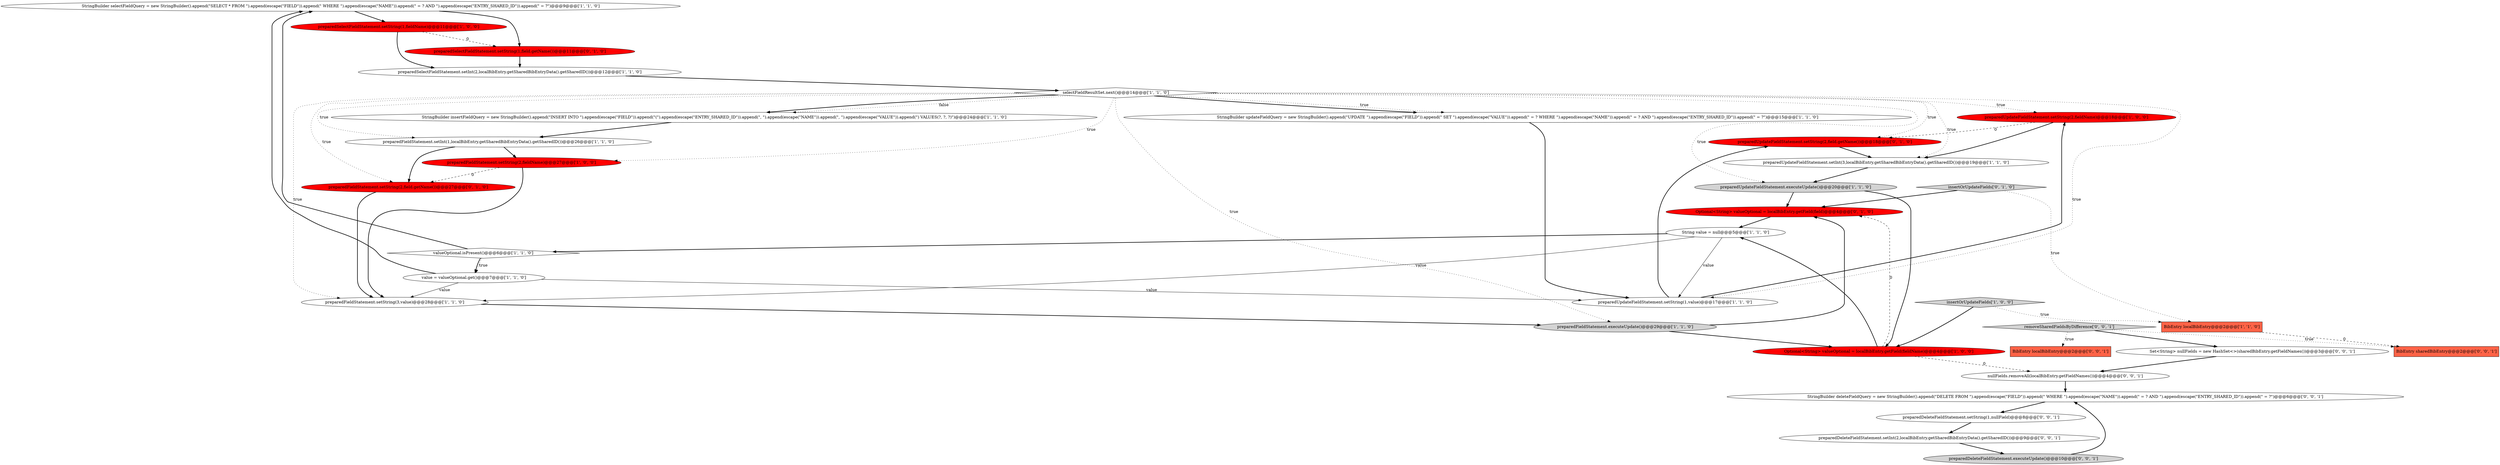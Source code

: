 digraph {
4 [style = filled, label = "StringBuilder selectFieldQuery = new StringBuilder().append(\"SELECT * FROM \").append(escape(\"FIELD\")).append(\" WHERE \").append(escape(\"NAME\")).append(\" = ? AND \").append(escape(\"ENTRY_SHARED_ID\")).append(\" = ?\")@@@9@@@['1', '1', '0']", fillcolor = white, shape = ellipse image = "AAA0AAABBB1BBB"];
6 [style = filled, label = "value = valueOptional.get()@@@7@@@['1', '1', '0']", fillcolor = white, shape = ellipse image = "AAA0AAABBB1BBB"];
17 [style = filled, label = "preparedUpdateFieldStatement.setString(2,fieldName)@@@18@@@['1', '0', '0']", fillcolor = red, shape = ellipse image = "AAA1AAABBB1BBB"];
24 [style = filled, label = "Optional<String> valueOptional = localBibEntry.getField(field)@@@4@@@['0', '1', '0']", fillcolor = red, shape = ellipse image = "AAA1AAABBB2BBB"];
26 [style = filled, label = "preparedDeleteFieldStatement.setString(1,nullField)@@@8@@@['0', '0', '1']", fillcolor = white, shape = ellipse image = "AAA0AAABBB3BBB"];
16 [style = filled, label = "Optional<String> valueOptional = localBibEntry.getField(fieldName)@@@4@@@['1', '0', '0']", fillcolor = red, shape = ellipse image = "AAA1AAABBB1BBB"];
3 [style = filled, label = "StringBuilder updateFieldQuery = new StringBuilder().append(\"UPDATE \").append(escape(\"FIELD\")).append(\" SET \").append(escape(\"VALUE\")).append(\" = ? WHERE \").append(escape(\"NAME\")).append(\" = ? AND \").append(escape(\"ENTRY_SHARED_ID\")).append(\" = ?\")@@@15@@@['1', '1', '0']", fillcolor = white, shape = ellipse image = "AAA0AAABBB1BBB"];
10 [style = filled, label = "preparedSelectFieldStatement.setInt(2,localBibEntry.getSharedBibEntryData().getSharedID())@@@12@@@['1', '1', '0']", fillcolor = white, shape = ellipse image = "AAA0AAABBB1BBB"];
29 [style = filled, label = "BibEntry localBibEntry@@@2@@@['0', '0', '1']", fillcolor = tomato, shape = box image = "AAA0AAABBB3BBB"];
31 [style = filled, label = "removeSharedFieldsByDifference['0', '0', '1']", fillcolor = lightgray, shape = diamond image = "AAA0AAABBB3BBB"];
15 [style = filled, label = "insertOrUpdateFields['1', '0', '0']", fillcolor = lightgray, shape = diamond image = "AAA0AAABBB1BBB"];
0 [style = filled, label = "BibEntry localBibEntry@@@2@@@['1', '1', '0']", fillcolor = tomato, shape = box image = "AAA0AAABBB1BBB"];
7 [style = filled, label = "preparedFieldStatement.setString(2,fieldName)@@@27@@@['1', '0', '0']", fillcolor = red, shape = ellipse image = "AAA1AAABBB1BBB"];
21 [style = filled, label = "preparedFieldStatement.setString(2,field.getName())@@@27@@@['0', '1', '0']", fillcolor = red, shape = ellipse image = "AAA1AAABBB2BBB"];
33 [style = filled, label = "StringBuilder deleteFieldQuery = new StringBuilder().append(\"DELETE FROM \").append(escape(\"FIELD\")).append(\" WHERE \").append(escape(\"NAME\")).append(\" = ? AND \").append(escape(\"ENTRY_SHARED_ID\")).append(\" = ?\")@@@6@@@['0', '0', '1']", fillcolor = white, shape = ellipse image = "AAA0AAABBB3BBB"];
19 [style = filled, label = "preparedUpdateFieldStatement.setString(1,value)@@@17@@@['1', '1', '0']", fillcolor = white, shape = ellipse image = "AAA0AAABBB1BBB"];
9 [style = filled, label = "preparedSelectFieldStatement.setString(1,fieldName)@@@11@@@['1', '0', '0']", fillcolor = red, shape = ellipse image = "AAA1AAABBB1BBB"];
30 [style = filled, label = "nullFields.removeAll(localBibEntry.getFieldNames())@@@4@@@['0', '0', '1']", fillcolor = white, shape = ellipse image = "AAA0AAABBB3BBB"];
2 [style = filled, label = "preparedFieldStatement.executeUpdate()@@@29@@@['1', '1', '0']", fillcolor = lightgray, shape = ellipse image = "AAA0AAABBB1BBB"];
8 [style = filled, label = "valueOptional.isPresent()@@@6@@@['1', '1', '0']", fillcolor = white, shape = diamond image = "AAA0AAABBB1BBB"];
11 [style = filled, label = "StringBuilder insertFieldQuery = new StringBuilder().append(\"INSERT INTO \").append(escape(\"FIELD\")).append(\"(\").append(escape(\"ENTRY_SHARED_ID\")).append(\", \").append(escape(\"NAME\")).append(\", \").append(escape(\"VALUE\")).append(\") VALUES(?, ?, ?)\")@@@24@@@['1', '1', '0']", fillcolor = white, shape = ellipse image = "AAA0AAABBB1BBB"];
22 [style = filled, label = "preparedUpdateFieldStatement.setString(2,field.getName())@@@18@@@['0', '1', '0']", fillcolor = red, shape = ellipse image = "AAA1AAABBB2BBB"];
1 [style = filled, label = "preparedFieldStatement.setInt(1,localBibEntry.getSharedBibEntryData().getSharedID())@@@26@@@['1', '1', '0']", fillcolor = white, shape = ellipse image = "AAA0AAABBB1BBB"];
14 [style = filled, label = "preparedFieldStatement.setString(3,value)@@@28@@@['1', '1', '0']", fillcolor = white, shape = ellipse image = "AAA0AAABBB1BBB"];
28 [style = filled, label = "preparedDeleteFieldStatement.executeUpdate()@@@10@@@['0', '0', '1']", fillcolor = lightgray, shape = ellipse image = "AAA0AAABBB3BBB"];
12 [style = filled, label = "String value = null@@@5@@@['1', '1', '0']", fillcolor = white, shape = ellipse image = "AAA0AAABBB1BBB"];
18 [style = filled, label = "preparedUpdateFieldStatement.setInt(3,localBibEntry.getSharedBibEntryData().getSharedID())@@@19@@@['1', '1', '0']", fillcolor = white, shape = ellipse image = "AAA0AAABBB1BBB"];
25 [style = filled, label = "preparedDeleteFieldStatement.setInt(2,localBibEntry.getSharedBibEntryData().getSharedID())@@@9@@@['0', '0', '1']", fillcolor = white, shape = ellipse image = "AAA0AAABBB3BBB"];
13 [style = filled, label = "preparedUpdateFieldStatement.executeUpdate()@@@20@@@['1', '1', '0']", fillcolor = lightgray, shape = ellipse image = "AAA0AAABBB1BBB"];
32 [style = filled, label = "BibEntry sharedBibEntry@@@2@@@['0', '0', '1']", fillcolor = tomato, shape = box image = "AAA0AAABBB3BBB"];
5 [style = filled, label = "selectFieldResultSet.next()@@@14@@@['1', '1', '0']", fillcolor = white, shape = diamond image = "AAA0AAABBB1BBB"];
27 [style = filled, label = "Set<String> nullFields = new HashSet<>(sharedBibEntry.getFieldNames())@@@3@@@['0', '0', '1']", fillcolor = white, shape = ellipse image = "AAA0AAABBB3BBB"];
20 [style = filled, label = "preparedSelectFieldStatement.setString(1,field.getName())@@@11@@@['0', '1', '0']", fillcolor = red, shape = ellipse image = "AAA1AAABBB2BBB"];
23 [style = filled, label = "insertOrUpdateFields['0', '1', '0']", fillcolor = lightgray, shape = diamond image = "AAA0AAABBB2BBB"];
5->17 [style = dotted, label="true"];
5->3 [style = bold, label=""];
4->9 [style = bold, label=""];
9->20 [style = dashed, label="0"];
5->14 [style = dotted, label="true"];
24->12 [style = bold, label=""];
25->28 [style = bold, label=""];
7->21 [style = dashed, label="0"];
13->24 [style = bold, label=""];
30->33 [style = bold, label=""];
5->18 [style = dotted, label="true"];
11->1 [style = bold, label=""];
16->24 [style = dashed, label="0"];
12->19 [style = solid, label="value"];
5->19 [style = dotted, label="true"];
27->30 [style = bold, label=""];
26->25 [style = bold, label=""];
5->1 [style = dotted, label="true"];
0->32 [style = dashed, label="0"];
17->22 [style = dashed, label="0"];
5->11 [style = dotted, label="false"];
8->6 [style = bold, label=""];
19->17 [style = bold, label=""];
9->10 [style = bold, label=""];
5->3 [style = dotted, label="true"];
15->16 [style = bold, label=""];
15->0 [style = dotted, label="true"];
1->7 [style = bold, label=""];
13->16 [style = bold, label=""];
6->19 [style = solid, label="value"];
33->26 [style = bold, label=""];
31->32 [style = dotted, label="true"];
20->10 [style = bold, label=""];
7->14 [style = bold, label=""];
6->4 [style = bold, label=""];
5->13 [style = dotted, label="true"];
12->14 [style = solid, label="value"];
23->24 [style = bold, label=""];
22->18 [style = bold, label=""];
6->14 [style = solid, label="value"];
10->5 [style = bold, label=""];
28->33 [style = bold, label=""];
8->6 [style = dotted, label="true"];
3->19 [style = bold, label=""];
31->27 [style = bold, label=""];
5->22 [style = dotted, label="true"];
16->30 [style = dashed, label="0"];
5->7 [style = dotted, label="true"];
12->8 [style = bold, label=""];
1->21 [style = bold, label=""];
4->20 [style = bold, label=""];
18->13 [style = bold, label=""];
5->21 [style = dotted, label="true"];
5->11 [style = bold, label=""];
14->2 [style = bold, label=""];
8->4 [style = bold, label=""];
2->24 [style = bold, label=""];
31->29 [style = dotted, label="true"];
19->22 [style = bold, label=""];
16->12 [style = bold, label=""];
23->0 [style = dotted, label="true"];
17->18 [style = bold, label=""];
5->2 [style = dotted, label="true"];
21->14 [style = bold, label=""];
2->16 [style = bold, label=""];
}
